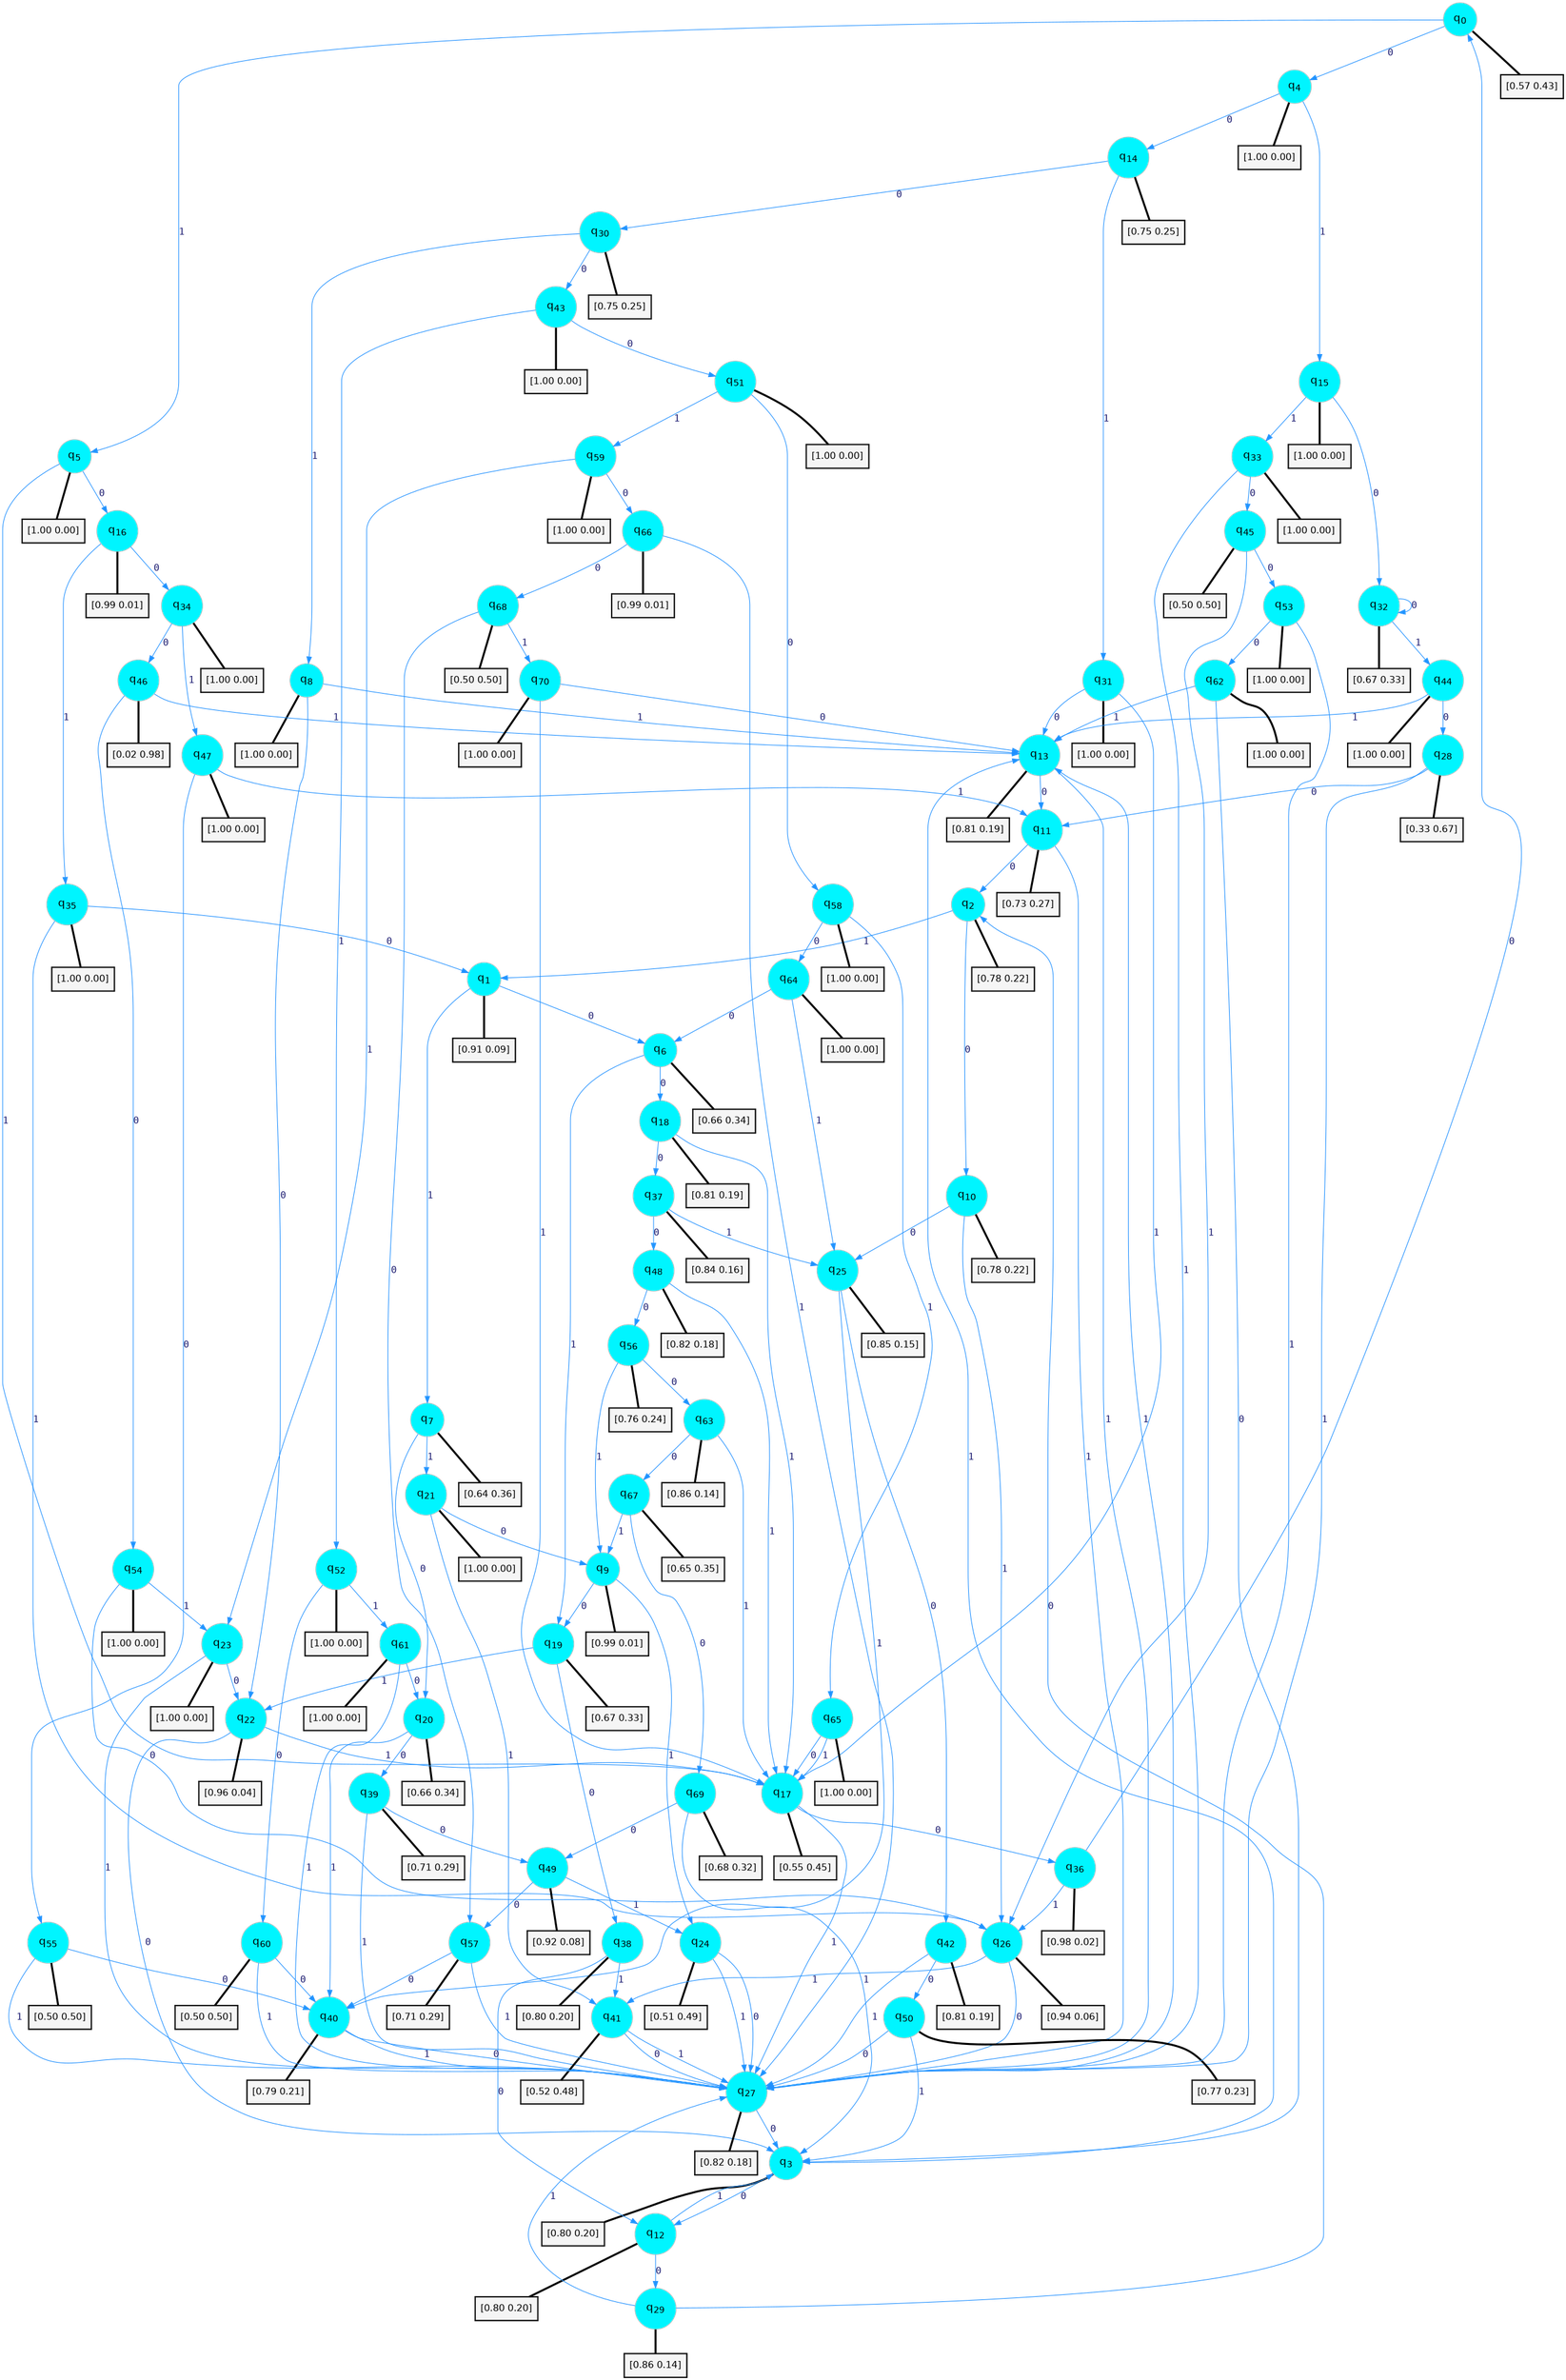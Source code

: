 digraph G {
graph [
bgcolor=transparent, dpi=300, rankdir=TD, size="40,25"];
node [
color=gray, fillcolor=turquoise1, fontcolor=black, fontname=Helvetica, fontsize=16, fontweight=bold, shape=circle, style=filled];
edge [
arrowsize=1, color=dodgerblue1, fontcolor=midnightblue, fontname=courier, fontweight=bold, penwidth=1, style=solid, weight=20];
0[label=<q<SUB>0</SUB>>];
1[label=<q<SUB>1</SUB>>];
2[label=<q<SUB>2</SUB>>];
3[label=<q<SUB>3</SUB>>];
4[label=<q<SUB>4</SUB>>];
5[label=<q<SUB>5</SUB>>];
6[label=<q<SUB>6</SUB>>];
7[label=<q<SUB>7</SUB>>];
8[label=<q<SUB>8</SUB>>];
9[label=<q<SUB>9</SUB>>];
10[label=<q<SUB>10</SUB>>];
11[label=<q<SUB>11</SUB>>];
12[label=<q<SUB>12</SUB>>];
13[label=<q<SUB>13</SUB>>];
14[label=<q<SUB>14</SUB>>];
15[label=<q<SUB>15</SUB>>];
16[label=<q<SUB>16</SUB>>];
17[label=<q<SUB>17</SUB>>];
18[label=<q<SUB>18</SUB>>];
19[label=<q<SUB>19</SUB>>];
20[label=<q<SUB>20</SUB>>];
21[label=<q<SUB>21</SUB>>];
22[label=<q<SUB>22</SUB>>];
23[label=<q<SUB>23</SUB>>];
24[label=<q<SUB>24</SUB>>];
25[label=<q<SUB>25</SUB>>];
26[label=<q<SUB>26</SUB>>];
27[label=<q<SUB>27</SUB>>];
28[label=<q<SUB>28</SUB>>];
29[label=<q<SUB>29</SUB>>];
30[label=<q<SUB>30</SUB>>];
31[label=<q<SUB>31</SUB>>];
32[label=<q<SUB>32</SUB>>];
33[label=<q<SUB>33</SUB>>];
34[label=<q<SUB>34</SUB>>];
35[label=<q<SUB>35</SUB>>];
36[label=<q<SUB>36</SUB>>];
37[label=<q<SUB>37</SUB>>];
38[label=<q<SUB>38</SUB>>];
39[label=<q<SUB>39</SUB>>];
40[label=<q<SUB>40</SUB>>];
41[label=<q<SUB>41</SUB>>];
42[label=<q<SUB>42</SUB>>];
43[label=<q<SUB>43</SUB>>];
44[label=<q<SUB>44</SUB>>];
45[label=<q<SUB>45</SUB>>];
46[label=<q<SUB>46</SUB>>];
47[label=<q<SUB>47</SUB>>];
48[label=<q<SUB>48</SUB>>];
49[label=<q<SUB>49</SUB>>];
50[label=<q<SUB>50</SUB>>];
51[label=<q<SUB>51</SUB>>];
52[label=<q<SUB>52</SUB>>];
53[label=<q<SUB>53</SUB>>];
54[label=<q<SUB>54</SUB>>];
55[label=<q<SUB>55</SUB>>];
56[label=<q<SUB>56</SUB>>];
57[label=<q<SUB>57</SUB>>];
58[label=<q<SUB>58</SUB>>];
59[label=<q<SUB>59</SUB>>];
60[label=<q<SUB>60</SUB>>];
61[label=<q<SUB>61</SUB>>];
62[label=<q<SUB>62</SUB>>];
63[label=<q<SUB>63</SUB>>];
64[label=<q<SUB>64</SUB>>];
65[label=<q<SUB>65</SUB>>];
66[label=<q<SUB>66</SUB>>];
67[label=<q<SUB>67</SUB>>];
68[label=<q<SUB>68</SUB>>];
69[label=<q<SUB>69</SUB>>];
70[label=<q<SUB>70</SUB>>];
71[label="[0.57 0.43]", shape=box,fontcolor=black, fontname=Helvetica, fontsize=14, penwidth=2, fillcolor=whitesmoke,color=black];
72[label="[0.91 0.09]", shape=box,fontcolor=black, fontname=Helvetica, fontsize=14, penwidth=2, fillcolor=whitesmoke,color=black];
73[label="[0.78 0.22]", shape=box,fontcolor=black, fontname=Helvetica, fontsize=14, penwidth=2, fillcolor=whitesmoke,color=black];
74[label="[0.80 0.20]", shape=box,fontcolor=black, fontname=Helvetica, fontsize=14, penwidth=2, fillcolor=whitesmoke,color=black];
75[label="[1.00 0.00]", shape=box,fontcolor=black, fontname=Helvetica, fontsize=14, penwidth=2, fillcolor=whitesmoke,color=black];
76[label="[1.00 0.00]", shape=box,fontcolor=black, fontname=Helvetica, fontsize=14, penwidth=2, fillcolor=whitesmoke,color=black];
77[label="[0.66 0.34]", shape=box,fontcolor=black, fontname=Helvetica, fontsize=14, penwidth=2, fillcolor=whitesmoke,color=black];
78[label="[0.64 0.36]", shape=box,fontcolor=black, fontname=Helvetica, fontsize=14, penwidth=2, fillcolor=whitesmoke,color=black];
79[label="[1.00 0.00]", shape=box,fontcolor=black, fontname=Helvetica, fontsize=14, penwidth=2, fillcolor=whitesmoke,color=black];
80[label="[0.99 0.01]", shape=box,fontcolor=black, fontname=Helvetica, fontsize=14, penwidth=2, fillcolor=whitesmoke,color=black];
81[label="[0.78 0.22]", shape=box,fontcolor=black, fontname=Helvetica, fontsize=14, penwidth=2, fillcolor=whitesmoke,color=black];
82[label="[0.73 0.27]", shape=box,fontcolor=black, fontname=Helvetica, fontsize=14, penwidth=2, fillcolor=whitesmoke,color=black];
83[label="[0.80 0.20]", shape=box,fontcolor=black, fontname=Helvetica, fontsize=14, penwidth=2, fillcolor=whitesmoke,color=black];
84[label="[0.81 0.19]", shape=box,fontcolor=black, fontname=Helvetica, fontsize=14, penwidth=2, fillcolor=whitesmoke,color=black];
85[label="[0.75 0.25]", shape=box,fontcolor=black, fontname=Helvetica, fontsize=14, penwidth=2, fillcolor=whitesmoke,color=black];
86[label="[1.00 0.00]", shape=box,fontcolor=black, fontname=Helvetica, fontsize=14, penwidth=2, fillcolor=whitesmoke,color=black];
87[label="[0.99 0.01]", shape=box,fontcolor=black, fontname=Helvetica, fontsize=14, penwidth=2, fillcolor=whitesmoke,color=black];
88[label="[0.55 0.45]", shape=box,fontcolor=black, fontname=Helvetica, fontsize=14, penwidth=2, fillcolor=whitesmoke,color=black];
89[label="[0.81 0.19]", shape=box,fontcolor=black, fontname=Helvetica, fontsize=14, penwidth=2, fillcolor=whitesmoke,color=black];
90[label="[0.67 0.33]", shape=box,fontcolor=black, fontname=Helvetica, fontsize=14, penwidth=2, fillcolor=whitesmoke,color=black];
91[label="[0.66 0.34]", shape=box,fontcolor=black, fontname=Helvetica, fontsize=14, penwidth=2, fillcolor=whitesmoke,color=black];
92[label="[1.00 0.00]", shape=box,fontcolor=black, fontname=Helvetica, fontsize=14, penwidth=2, fillcolor=whitesmoke,color=black];
93[label="[0.96 0.04]", shape=box,fontcolor=black, fontname=Helvetica, fontsize=14, penwidth=2, fillcolor=whitesmoke,color=black];
94[label="[1.00 0.00]", shape=box,fontcolor=black, fontname=Helvetica, fontsize=14, penwidth=2, fillcolor=whitesmoke,color=black];
95[label="[0.51 0.49]", shape=box,fontcolor=black, fontname=Helvetica, fontsize=14, penwidth=2, fillcolor=whitesmoke,color=black];
96[label="[0.85 0.15]", shape=box,fontcolor=black, fontname=Helvetica, fontsize=14, penwidth=2, fillcolor=whitesmoke,color=black];
97[label="[0.94 0.06]", shape=box,fontcolor=black, fontname=Helvetica, fontsize=14, penwidth=2, fillcolor=whitesmoke,color=black];
98[label="[0.82 0.18]", shape=box,fontcolor=black, fontname=Helvetica, fontsize=14, penwidth=2, fillcolor=whitesmoke,color=black];
99[label="[0.33 0.67]", shape=box,fontcolor=black, fontname=Helvetica, fontsize=14, penwidth=2, fillcolor=whitesmoke,color=black];
100[label="[0.86 0.14]", shape=box,fontcolor=black, fontname=Helvetica, fontsize=14, penwidth=2, fillcolor=whitesmoke,color=black];
101[label="[0.75 0.25]", shape=box,fontcolor=black, fontname=Helvetica, fontsize=14, penwidth=2, fillcolor=whitesmoke,color=black];
102[label="[1.00 0.00]", shape=box,fontcolor=black, fontname=Helvetica, fontsize=14, penwidth=2, fillcolor=whitesmoke,color=black];
103[label="[0.67 0.33]", shape=box,fontcolor=black, fontname=Helvetica, fontsize=14, penwidth=2, fillcolor=whitesmoke,color=black];
104[label="[1.00 0.00]", shape=box,fontcolor=black, fontname=Helvetica, fontsize=14, penwidth=2, fillcolor=whitesmoke,color=black];
105[label="[1.00 0.00]", shape=box,fontcolor=black, fontname=Helvetica, fontsize=14, penwidth=2, fillcolor=whitesmoke,color=black];
106[label="[1.00 0.00]", shape=box,fontcolor=black, fontname=Helvetica, fontsize=14, penwidth=2, fillcolor=whitesmoke,color=black];
107[label="[0.98 0.02]", shape=box,fontcolor=black, fontname=Helvetica, fontsize=14, penwidth=2, fillcolor=whitesmoke,color=black];
108[label="[0.84 0.16]", shape=box,fontcolor=black, fontname=Helvetica, fontsize=14, penwidth=2, fillcolor=whitesmoke,color=black];
109[label="[0.80 0.20]", shape=box,fontcolor=black, fontname=Helvetica, fontsize=14, penwidth=2, fillcolor=whitesmoke,color=black];
110[label="[0.71 0.29]", shape=box,fontcolor=black, fontname=Helvetica, fontsize=14, penwidth=2, fillcolor=whitesmoke,color=black];
111[label="[0.79 0.21]", shape=box,fontcolor=black, fontname=Helvetica, fontsize=14, penwidth=2, fillcolor=whitesmoke,color=black];
112[label="[0.52 0.48]", shape=box,fontcolor=black, fontname=Helvetica, fontsize=14, penwidth=2, fillcolor=whitesmoke,color=black];
113[label="[0.81 0.19]", shape=box,fontcolor=black, fontname=Helvetica, fontsize=14, penwidth=2, fillcolor=whitesmoke,color=black];
114[label="[1.00 0.00]", shape=box,fontcolor=black, fontname=Helvetica, fontsize=14, penwidth=2, fillcolor=whitesmoke,color=black];
115[label="[1.00 0.00]", shape=box,fontcolor=black, fontname=Helvetica, fontsize=14, penwidth=2, fillcolor=whitesmoke,color=black];
116[label="[0.50 0.50]", shape=box,fontcolor=black, fontname=Helvetica, fontsize=14, penwidth=2, fillcolor=whitesmoke,color=black];
117[label="[0.02 0.98]", shape=box,fontcolor=black, fontname=Helvetica, fontsize=14, penwidth=2, fillcolor=whitesmoke,color=black];
118[label="[1.00 0.00]", shape=box,fontcolor=black, fontname=Helvetica, fontsize=14, penwidth=2, fillcolor=whitesmoke,color=black];
119[label="[0.82 0.18]", shape=box,fontcolor=black, fontname=Helvetica, fontsize=14, penwidth=2, fillcolor=whitesmoke,color=black];
120[label="[0.92 0.08]", shape=box,fontcolor=black, fontname=Helvetica, fontsize=14, penwidth=2, fillcolor=whitesmoke,color=black];
121[label="[0.77 0.23]", shape=box,fontcolor=black, fontname=Helvetica, fontsize=14, penwidth=2, fillcolor=whitesmoke,color=black];
122[label="[1.00 0.00]", shape=box,fontcolor=black, fontname=Helvetica, fontsize=14, penwidth=2, fillcolor=whitesmoke,color=black];
123[label="[1.00 0.00]", shape=box,fontcolor=black, fontname=Helvetica, fontsize=14, penwidth=2, fillcolor=whitesmoke,color=black];
124[label="[1.00 0.00]", shape=box,fontcolor=black, fontname=Helvetica, fontsize=14, penwidth=2, fillcolor=whitesmoke,color=black];
125[label="[1.00 0.00]", shape=box,fontcolor=black, fontname=Helvetica, fontsize=14, penwidth=2, fillcolor=whitesmoke,color=black];
126[label="[0.50 0.50]", shape=box,fontcolor=black, fontname=Helvetica, fontsize=14, penwidth=2, fillcolor=whitesmoke,color=black];
127[label="[0.76 0.24]", shape=box,fontcolor=black, fontname=Helvetica, fontsize=14, penwidth=2, fillcolor=whitesmoke,color=black];
128[label="[0.71 0.29]", shape=box,fontcolor=black, fontname=Helvetica, fontsize=14, penwidth=2, fillcolor=whitesmoke,color=black];
129[label="[1.00 0.00]", shape=box,fontcolor=black, fontname=Helvetica, fontsize=14, penwidth=2, fillcolor=whitesmoke,color=black];
130[label="[1.00 0.00]", shape=box,fontcolor=black, fontname=Helvetica, fontsize=14, penwidth=2, fillcolor=whitesmoke,color=black];
131[label="[0.50 0.50]", shape=box,fontcolor=black, fontname=Helvetica, fontsize=14, penwidth=2, fillcolor=whitesmoke,color=black];
132[label="[1.00 0.00]", shape=box,fontcolor=black, fontname=Helvetica, fontsize=14, penwidth=2, fillcolor=whitesmoke,color=black];
133[label="[1.00 0.00]", shape=box,fontcolor=black, fontname=Helvetica, fontsize=14, penwidth=2, fillcolor=whitesmoke,color=black];
134[label="[0.86 0.14]", shape=box,fontcolor=black, fontname=Helvetica, fontsize=14, penwidth=2, fillcolor=whitesmoke,color=black];
135[label="[1.00 0.00]", shape=box,fontcolor=black, fontname=Helvetica, fontsize=14, penwidth=2, fillcolor=whitesmoke,color=black];
136[label="[1.00 0.00]", shape=box,fontcolor=black, fontname=Helvetica, fontsize=14, penwidth=2, fillcolor=whitesmoke,color=black];
137[label="[0.99 0.01]", shape=box,fontcolor=black, fontname=Helvetica, fontsize=14, penwidth=2, fillcolor=whitesmoke,color=black];
138[label="[0.65 0.35]", shape=box,fontcolor=black, fontname=Helvetica, fontsize=14, penwidth=2, fillcolor=whitesmoke,color=black];
139[label="[0.50 0.50]", shape=box,fontcolor=black, fontname=Helvetica, fontsize=14, penwidth=2, fillcolor=whitesmoke,color=black];
140[label="[0.68 0.32]", shape=box,fontcolor=black, fontname=Helvetica, fontsize=14, penwidth=2, fillcolor=whitesmoke,color=black];
141[label="[1.00 0.00]", shape=box,fontcolor=black, fontname=Helvetica, fontsize=14, penwidth=2, fillcolor=whitesmoke,color=black];
0->4 [label=0];
0->5 [label=1];
0->71 [arrowhead=none, penwidth=3,color=black];
1->6 [label=0];
1->7 [label=1];
1->72 [arrowhead=none, penwidth=3,color=black];
2->10 [label=0];
2->1 [label=1];
2->73 [arrowhead=none, penwidth=3,color=black];
3->12 [label=0];
3->13 [label=1];
3->74 [arrowhead=none, penwidth=3,color=black];
4->14 [label=0];
4->15 [label=1];
4->75 [arrowhead=none, penwidth=3,color=black];
5->16 [label=0];
5->17 [label=1];
5->76 [arrowhead=none, penwidth=3,color=black];
6->18 [label=0];
6->19 [label=1];
6->77 [arrowhead=none, penwidth=3,color=black];
7->20 [label=0];
7->21 [label=1];
7->78 [arrowhead=none, penwidth=3,color=black];
8->22 [label=0];
8->13 [label=1];
8->79 [arrowhead=none, penwidth=3,color=black];
9->19 [label=0];
9->24 [label=1];
9->80 [arrowhead=none, penwidth=3,color=black];
10->25 [label=0];
10->26 [label=1];
10->81 [arrowhead=none, penwidth=3,color=black];
11->2 [label=0];
11->27 [label=1];
11->82 [arrowhead=none, penwidth=3,color=black];
12->29 [label=0];
12->3 [label=1];
12->83 [arrowhead=none, penwidth=3,color=black];
13->11 [label=0];
13->27 [label=1];
13->84 [arrowhead=none, penwidth=3,color=black];
14->30 [label=0];
14->31 [label=1];
14->85 [arrowhead=none, penwidth=3,color=black];
15->32 [label=0];
15->33 [label=1];
15->86 [arrowhead=none, penwidth=3,color=black];
16->34 [label=0];
16->35 [label=1];
16->87 [arrowhead=none, penwidth=3,color=black];
17->36 [label=0];
17->27 [label=1];
17->88 [arrowhead=none, penwidth=3,color=black];
18->37 [label=0];
18->17 [label=1];
18->89 [arrowhead=none, penwidth=3,color=black];
19->38 [label=0];
19->22 [label=1];
19->90 [arrowhead=none, penwidth=3,color=black];
20->39 [label=0];
20->40 [label=1];
20->91 [arrowhead=none, penwidth=3,color=black];
21->9 [label=0];
21->41 [label=1];
21->92 [arrowhead=none, penwidth=3,color=black];
22->3 [label=0];
22->17 [label=1];
22->93 [arrowhead=none, penwidth=3,color=black];
23->22 [label=0];
23->27 [label=1];
23->94 [arrowhead=none, penwidth=3,color=black];
24->27 [label=0];
24->27 [label=1];
24->95 [arrowhead=none, penwidth=3,color=black];
25->42 [label=0];
25->40 [label=1];
25->96 [arrowhead=none, penwidth=3,color=black];
26->27 [label=0];
26->41 [label=1];
26->97 [arrowhead=none, penwidth=3,color=black];
27->3 [label=0];
27->13 [label=1];
27->98 [arrowhead=none, penwidth=3,color=black];
28->11 [label=0];
28->27 [label=1];
28->99 [arrowhead=none, penwidth=3,color=black];
29->2 [label=0];
29->27 [label=1];
29->100 [arrowhead=none, penwidth=3,color=black];
30->43 [label=0];
30->8 [label=1];
30->101 [arrowhead=none, penwidth=3,color=black];
31->13 [label=0];
31->17 [label=1];
31->102 [arrowhead=none, penwidth=3,color=black];
32->32 [label=0];
32->44 [label=1];
32->103 [arrowhead=none, penwidth=3,color=black];
33->45 [label=0];
33->27 [label=1];
33->104 [arrowhead=none, penwidth=3,color=black];
34->46 [label=0];
34->47 [label=1];
34->105 [arrowhead=none, penwidth=3,color=black];
35->1 [label=0];
35->26 [label=1];
35->106 [arrowhead=none, penwidth=3,color=black];
36->0 [label=0];
36->26 [label=1];
36->107 [arrowhead=none, penwidth=3,color=black];
37->48 [label=0];
37->25 [label=1];
37->108 [arrowhead=none, penwidth=3,color=black];
38->12 [label=0];
38->41 [label=1];
38->109 [arrowhead=none, penwidth=3,color=black];
39->49 [label=0];
39->27 [label=1];
39->110 [arrowhead=none, penwidth=3,color=black];
40->27 [label=0];
40->27 [label=1];
40->111 [arrowhead=none, penwidth=3,color=black];
41->27 [label=0];
41->27 [label=1];
41->112 [arrowhead=none, penwidth=3,color=black];
42->50 [label=0];
42->27 [label=1];
42->113 [arrowhead=none, penwidth=3,color=black];
43->51 [label=0];
43->52 [label=1];
43->114 [arrowhead=none, penwidth=3,color=black];
44->28 [label=0];
44->13 [label=1];
44->115 [arrowhead=none, penwidth=3,color=black];
45->53 [label=0];
45->26 [label=1];
45->116 [arrowhead=none, penwidth=3,color=black];
46->54 [label=0];
46->13 [label=1];
46->117 [arrowhead=none, penwidth=3,color=black];
47->55 [label=0];
47->11 [label=1];
47->118 [arrowhead=none, penwidth=3,color=black];
48->56 [label=0];
48->17 [label=1];
48->119 [arrowhead=none, penwidth=3,color=black];
49->57 [label=0];
49->24 [label=1];
49->120 [arrowhead=none, penwidth=3,color=black];
50->27 [label=0];
50->3 [label=1];
50->121 [arrowhead=none, penwidth=3,color=black];
51->58 [label=0];
51->59 [label=1];
51->122 [arrowhead=none, penwidth=3,color=black];
52->60 [label=0];
52->61 [label=1];
52->123 [arrowhead=none, penwidth=3,color=black];
53->62 [label=0];
53->27 [label=1];
53->124 [arrowhead=none, penwidth=3,color=black];
54->26 [label=0];
54->23 [label=1];
54->125 [arrowhead=none, penwidth=3,color=black];
55->40 [label=0];
55->27 [label=1];
55->126 [arrowhead=none, penwidth=3,color=black];
56->63 [label=0];
56->9 [label=1];
56->127 [arrowhead=none, penwidth=3,color=black];
57->40 [label=0];
57->27 [label=1];
57->128 [arrowhead=none, penwidth=3,color=black];
58->64 [label=0];
58->65 [label=1];
58->129 [arrowhead=none, penwidth=3,color=black];
59->66 [label=0];
59->23 [label=1];
59->130 [arrowhead=none, penwidth=3,color=black];
60->40 [label=0];
60->27 [label=1];
60->131 [arrowhead=none, penwidth=3,color=black];
61->20 [label=0];
61->27 [label=1];
61->132 [arrowhead=none, penwidth=3,color=black];
62->3 [label=0];
62->13 [label=1];
62->133 [arrowhead=none, penwidth=3,color=black];
63->67 [label=0];
63->17 [label=1];
63->134 [arrowhead=none, penwidth=3,color=black];
64->6 [label=0];
64->25 [label=1];
64->135 [arrowhead=none, penwidth=3,color=black];
65->17 [label=0];
65->17 [label=1];
65->136 [arrowhead=none, penwidth=3,color=black];
66->68 [label=0];
66->27 [label=1];
66->137 [arrowhead=none, penwidth=3,color=black];
67->69 [label=0];
67->9 [label=1];
67->138 [arrowhead=none, penwidth=3,color=black];
68->57 [label=0];
68->70 [label=1];
68->139 [arrowhead=none, penwidth=3,color=black];
69->49 [label=0];
69->3 [label=1];
69->140 [arrowhead=none, penwidth=3,color=black];
70->13 [label=0];
70->17 [label=1];
70->141 [arrowhead=none, penwidth=3,color=black];
}
